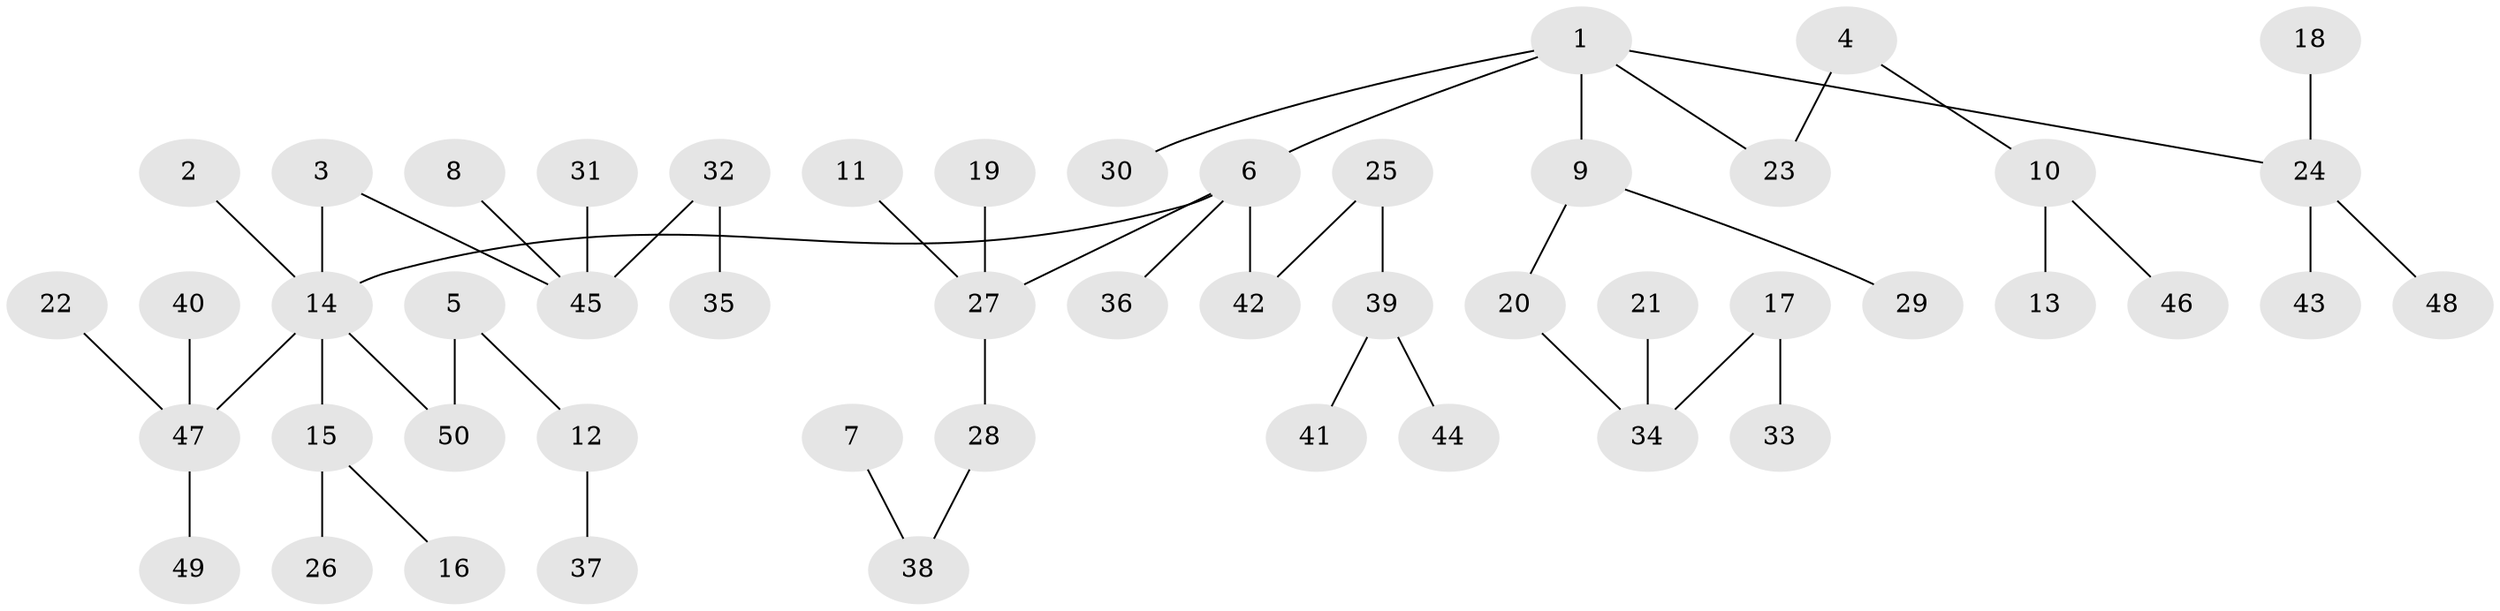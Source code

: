 // original degree distribution, {6: 0.02, 7: 0.01, 5: 0.04, 4: 0.08, 3: 0.11, 2: 0.2, 1: 0.54}
// Generated by graph-tools (version 1.1) at 2025/02/03/09/25 03:02:27]
// undirected, 50 vertices, 49 edges
graph export_dot {
graph [start="1"]
  node [color=gray90,style=filled];
  1;
  2;
  3;
  4;
  5;
  6;
  7;
  8;
  9;
  10;
  11;
  12;
  13;
  14;
  15;
  16;
  17;
  18;
  19;
  20;
  21;
  22;
  23;
  24;
  25;
  26;
  27;
  28;
  29;
  30;
  31;
  32;
  33;
  34;
  35;
  36;
  37;
  38;
  39;
  40;
  41;
  42;
  43;
  44;
  45;
  46;
  47;
  48;
  49;
  50;
  1 -- 6 [weight=1.0];
  1 -- 9 [weight=1.0];
  1 -- 23 [weight=1.0];
  1 -- 24 [weight=1.0];
  1 -- 30 [weight=1.0];
  2 -- 14 [weight=1.0];
  3 -- 14 [weight=1.0];
  3 -- 45 [weight=1.0];
  4 -- 10 [weight=1.0];
  4 -- 23 [weight=1.0];
  5 -- 12 [weight=1.0];
  5 -- 50 [weight=1.0];
  6 -- 14 [weight=1.0];
  6 -- 27 [weight=1.0];
  6 -- 36 [weight=1.0];
  6 -- 42 [weight=1.0];
  7 -- 38 [weight=1.0];
  8 -- 45 [weight=1.0];
  9 -- 20 [weight=1.0];
  9 -- 29 [weight=1.0];
  10 -- 13 [weight=1.0];
  10 -- 46 [weight=1.0];
  11 -- 27 [weight=1.0];
  12 -- 37 [weight=1.0];
  14 -- 15 [weight=1.0];
  14 -- 47 [weight=1.0];
  14 -- 50 [weight=1.0];
  15 -- 16 [weight=1.0];
  15 -- 26 [weight=1.0];
  17 -- 33 [weight=1.0];
  17 -- 34 [weight=1.0];
  18 -- 24 [weight=1.0];
  19 -- 27 [weight=1.0];
  20 -- 34 [weight=1.0];
  21 -- 34 [weight=1.0];
  22 -- 47 [weight=1.0];
  24 -- 43 [weight=1.0];
  24 -- 48 [weight=1.0];
  25 -- 39 [weight=1.0];
  25 -- 42 [weight=1.0];
  27 -- 28 [weight=1.0];
  28 -- 38 [weight=1.0];
  31 -- 45 [weight=1.0];
  32 -- 35 [weight=1.0];
  32 -- 45 [weight=1.0];
  39 -- 41 [weight=1.0];
  39 -- 44 [weight=1.0];
  40 -- 47 [weight=1.0];
  47 -- 49 [weight=1.0];
}
